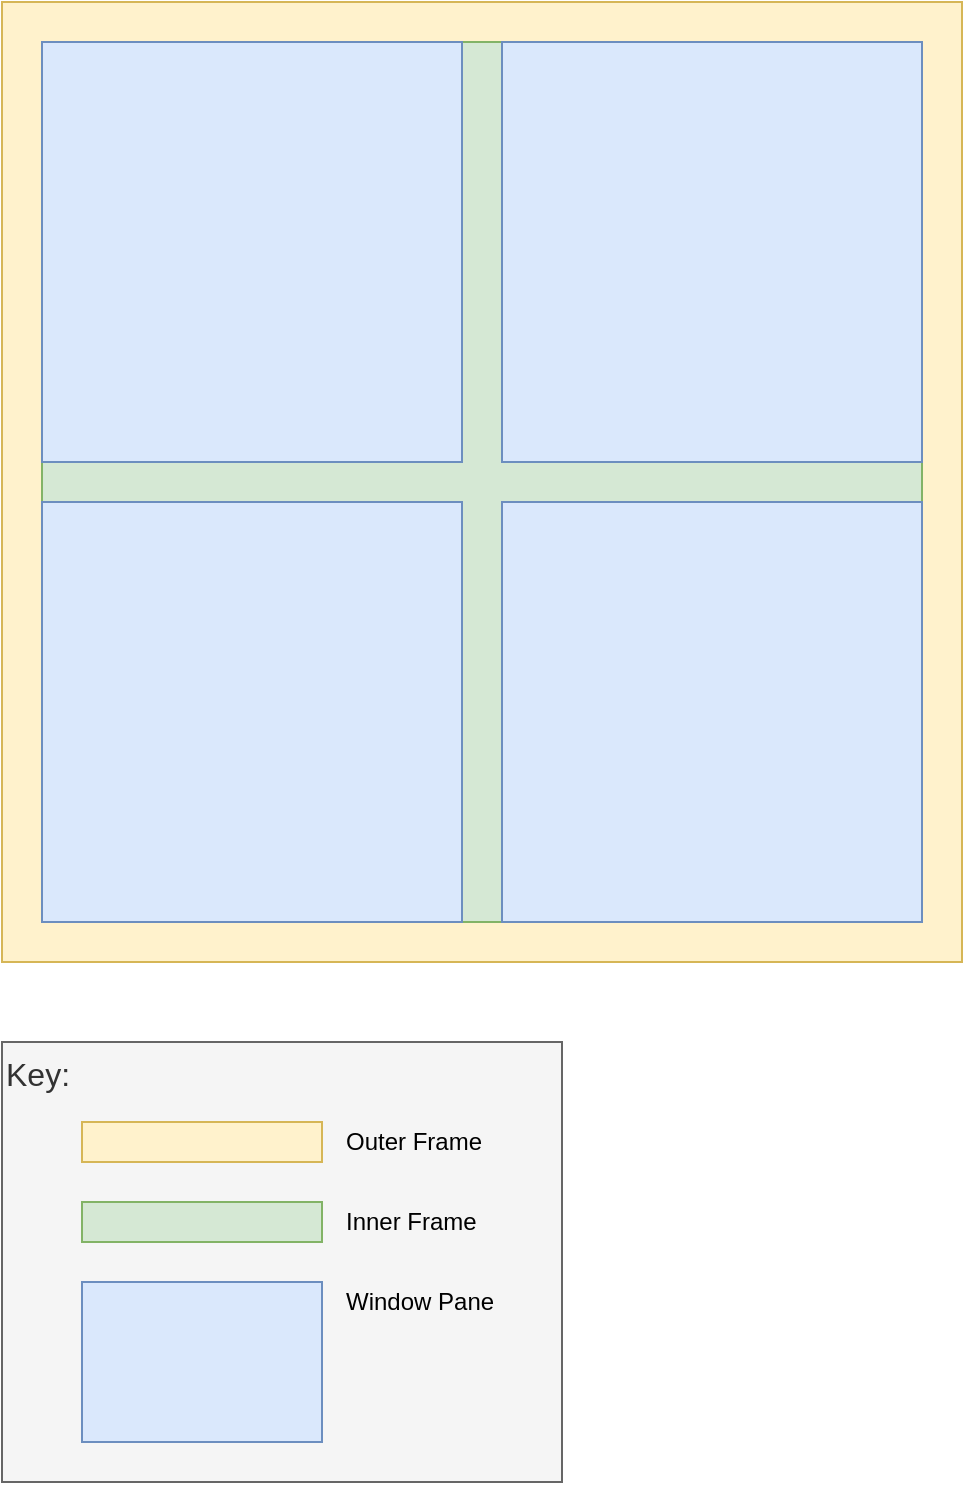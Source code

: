 <mxfile version="28.0.6">
  <diagram name="Page-1" id="sqQnJ85U9etUIlwjMcoD">
    <mxGraphModel dx="1396" dy="819" grid="1" gridSize="10" guides="1" tooltips="1" connect="1" arrows="1" fold="1" page="1" pageScale="1" pageWidth="827" pageHeight="1169" math="0" shadow="0">
      <root>
        <mxCell id="0" />
        <mxCell id="1" parent="0" />
        <mxCell id="746fUZBgqtuvhZbiGi_D-8" value="Key:" style="rounded=0;whiteSpace=wrap;html=1;fillColor=#f5f5f5;align=left;verticalAlign=top;fontSize=16;fontColor=#333333;strokeColor=#666666;" vertex="1" parent="1">
          <mxGeometry x="40" y="560" width="280" height="220" as="geometry" />
        </mxCell>
        <mxCell id="8RTt505KAAiJbSRaNHEC-1" value="" style="rounded=0;whiteSpace=wrap;html=1;fillColor=#fff2cc;strokeColor=#d6b656;" parent="1" vertex="1">
          <mxGeometry x="40" y="40" width="480" height="480" as="geometry" />
        </mxCell>
        <mxCell id="746fUZBgqtuvhZbiGi_D-2" value="" style="rounded=0;whiteSpace=wrap;html=1;fillColor=#d5e8d4;strokeColor=#82b366;" vertex="1" parent="1">
          <mxGeometry x="60" y="60" width="440" height="440" as="geometry" />
        </mxCell>
        <mxCell id="746fUZBgqtuvhZbiGi_D-3" value="" style="rounded=0;whiteSpace=wrap;html=1;fillColor=#dae8fc;strokeColor=#6c8ebf;" vertex="1" parent="1">
          <mxGeometry x="60" y="60" width="210" height="210" as="geometry" />
        </mxCell>
        <mxCell id="746fUZBgqtuvhZbiGi_D-4" value="" style="rounded=0;whiteSpace=wrap;html=1;fillColor=#dae8fc;strokeColor=#6c8ebf;" vertex="1" parent="1">
          <mxGeometry x="290" y="60" width="210" height="210" as="geometry" />
        </mxCell>
        <mxCell id="746fUZBgqtuvhZbiGi_D-5" value="" style="rounded=0;whiteSpace=wrap;html=1;fillColor=#dae8fc;strokeColor=#6c8ebf;" vertex="1" parent="1">
          <mxGeometry x="290" y="290" width="210" height="210" as="geometry" />
        </mxCell>
        <mxCell id="746fUZBgqtuvhZbiGi_D-6" value="" style="rounded=0;whiteSpace=wrap;html=1;fillColor=#dae8fc;strokeColor=#6c8ebf;" vertex="1" parent="1">
          <mxGeometry x="60" y="290" width="210" height="210" as="geometry" />
        </mxCell>
        <mxCell id="746fUZBgqtuvhZbiGi_D-7" value="" style="rounded=0;whiteSpace=wrap;html=1;fillColor=#fff2cc;strokeColor=#d6b656;" vertex="1" parent="1">
          <mxGeometry x="80" y="600" width="120" height="20" as="geometry" />
        </mxCell>
        <mxCell id="746fUZBgqtuvhZbiGi_D-10" value="" style="rounded=0;whiteSpace=wrap;html=1;fillColor=#d5e8d4;strokeColor=#82b366;" vertex="1" parent="1">
          <mxGeometry x="80" y="640" width="120" height="20" as="geometry" />
        </mxCell>
        <mxCell id="746fUZBgqtuvhZbiGi_D-11" value="" style="rounded=0;whiteSpace=wrap;html=1;fillColor=#dae8fc;strokeColor=#6c8ebf;" vertex="1" parent="1">
          <mxGeometry x="80" y="680" width="120" height="80" as="geometry" />
        </mxCell>
        <mxCell id="746fUZBgqtuvhZbiGi_D-12" value="Outer Frame" style="text;html=1;align=left;verticalAlign=middle;whiteSpace=wrap;rounded=0;" vertex="1" parent="1">
          <mxGeometry x="210" y="600" width="150" height="20" as="geometry" />
        </mxCell>
        <mxCell id="746fUZBgqtuvhZbiGi_D-13" value="Inner Frame" style="text;html=1;align=left;verticalAlign=middle;whiteSpace=wrap;rounded=0;" vertex="1" parent="1">
          <mxGeometry x="210" y="640" width="150" height="20" as="geometry" />
        </mxCell>
        <mxCell id="746fUZBgqtuvhZbiGi_D-14" value="Window Pane" style="text;html=1;align=left;verticalAlign=middle;whiteSpace=wrap;rounded=0;" vertex="1" parent="1">
          <mxGeometry x="210" y="680" width="150" height="20" as="geometry" />
        </mxCell>
      </root>
    </mxGraphModel>
  </diagram>
</mxfile>

